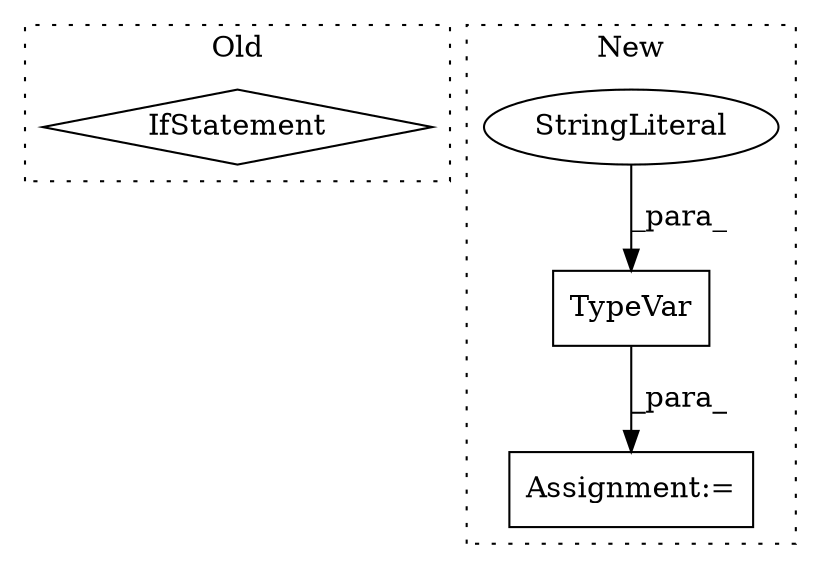 digraph G {
subgraph cluster0 {
1 [label="IfStatement" a="25" s="9558,9584" l="4,2" shape="diamond"];
label = "Old";
style="dotted";
}
subgraph cluster1 {
2 [label="TypeVar" a="32" s="402,413" l="8,1" shape="box"];
3 [label="StringLiteral" a="45" s="410" l="3" shape="ellipse"];
4 [label="Assignment:=" a="7" s="401" l="1" shape="box"];
label = "New";
style="dotted";
}
2 -> 4 [label="_para_"];
3 -> 2 [label="_para_"];
}